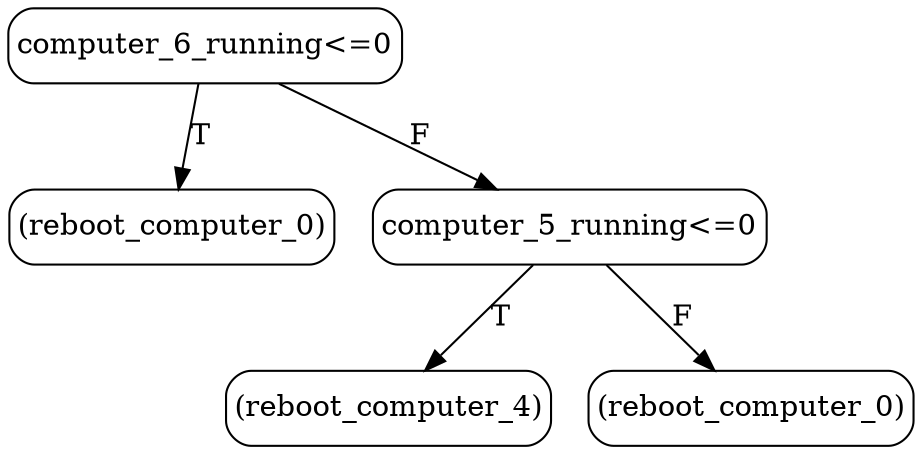 // decision tree
digraph {
	1 [label="(reboot_computer_0)" margin="0.05,0.05" shape=box style=rounded]
	5 [label="(reboot_computer_4)" margin="0.05,0.05" shape=box style=rounded]
	6 [label="(reboot_computer_0)" margin="0.05,0.05" shape=box style=rounded]
	4 [label="computer_5_running<=0" margin="0.05,0.05" shape=box style=rounded]
	4 -> 5 [label=T]
	4 -> 6 [label=F]
	0 [label="computer_6_running<=0" margin="0.05,0.05" shape=box style=rounded]
	0 -> 1 [label=T]
	0 -> 4 [label=F]
}
